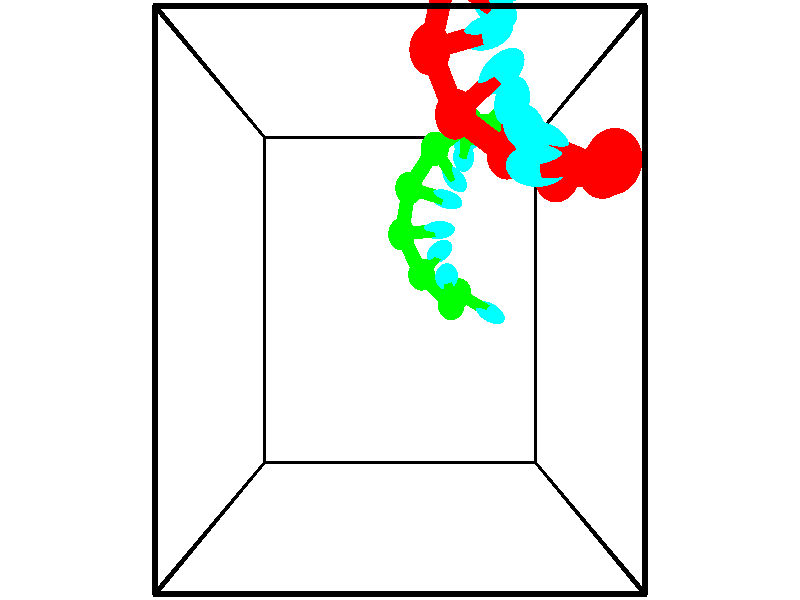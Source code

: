 // switches for output
#declare DRAW_BASES = 1; // possible values are 0, 1; only relevant for DNA ribbons
#declare DRAW_BASES_TYPE = 3; // possible values are 1, 2, 3; only relevant for DNA ribbons
#declare DRAW_FOG = 0; // set to 1 to enable fog

#include "colors.inc"

#include "transforms.inc"
background { rgb <1, 1, 1>}

#default {
   normal{
       ripples 0.25
       frequency 0.20
       turbulence 0.2
       lambda 5
   }
	finish {
		phong 0.1
		phong_size 40.
	}
}

// original window dimensions: 1024x640


// camera settings

camera {
	sky <-0, 1, 0>
	up <-0, 1, 0>
	right 1.6 * <1, 0, 0>
	location <2.5, 2.5, 11.1562>
	look_at <2.5, 2.5, 2.5>
	direction <0, 0, -8.6562>
	angle 67.0682
}


# declare cpy_camera_pos = <2.5, 2.5, 11.1562>;
# if (DRAW_FOG = 1)
fog {
	fog_type 2
	up vnormalize(cpy_camera_pos)
	color rgbt<1,1,1,0.3>
	distance 1e-5
	fog_alt 3e-3
	fog_offset 4
}
# end


// LIGHTS

# declare lum = 6;
global_settings {
	ambient_light rgb lum * <0.05, 0.05, 0.05>
	max_trace_level 15
}# declare cpy_direct_light_amount = 0.25;
light_source
{	1000 * <-1, -1, 1>,
	rgb lum * cpy_direct_light_amount
	parallel
}

light_source
{	1000 * <1, 1, -1>,
	rgb lum * cpy_direct_light_amount
	parallel
}

// strand 0

// nucleotide -1

// particle -1
sphere {
	<3.676119, 6.145340, 4.273015> 0.250000
	pigment { color rgbt <1,0,0,0> }
	no_shadow
}
cylinder {
	<3.781704, 5.964067, 3.932440>,  <3.845055, 5.855304, 3.728094>, 0.100000
	pigment { color rgbt <1,0,0,0> }
	no_shadow
}
cylinder {
	<3.781704, 5.964067, 3.932440>,  <3.676119, 6.145340, 4.273015>, 0.100000
	pigment { color rgbt <1,0,0,0> }
	no_shadow
}

// particle -1
sphere {
	<3.781704, 5.964067, 3.932440> 0.100000
	pigment { color rgbt <1,0,0,0> }
	no_shadow
}
sphere {
	0, 1
	scale<0.080000,0.200000,0.300000>
	matrix <-0.180091, -0.890381, 0.418078,
		-0.947571, 0.042980, -0.316641,
		0.263962, -0.453183, -0.851439,
		3.860893, 5.828113, 3.677008>
	pigment { color rgbt <0,1,1,0> }
	no_shadow
}
cylinder {
	<3.050964, 5.725572, 4.046138>,  <3.676119, 6.145340, 4.273015>, 0.130000
	pigment { color rgbt <1,0,0,0> }
	no_shadow
}

// nucleotide -1

// particle -1
sphere {
	<3.050964, 5.725572, 4.046138> 0.250000
	pigment { color rgbt <1,0,0,0> }
	no_shadow
}
cylinder {
	<3.396458, 5.572344, 3.915159>,  <3.603754, 5.480407, 3.836572>, 0.100000
	pigment { color rgbt <1,0,0,0> }
	no_shadow
}
cylinder {
	<3.396458, 5.572344, 3.915159>,  <3.050964, 5.725572, 4.046138>, 0.100000
	pigment { color rgbt <1,0,0,0> }
	no_shadow
}

// particle -1
sphere {
	<3.396458, 5.572344, 3.915159> 0.100000
	pigment { color rgbt <1,0,0,0> }
	no_shadow
}
sphere {
	0, 1
	scale<0.080000,0.200000,0.300000>
	matrix <-0.219718, -0.871008, 0.439397,
		-0.453528, -0.307576, -0.836486,
		0.863734, -0.383070, -0.327447,
		3.655578, 5.457423, 3.816925>
	pigment { color rgbt <0,1,1,0> }
	no_shadow
}
cylinder {
	<2.864306, 5.030983, 3.841300>,  <3.050964, 5.725572, 4.046138>, 0.130000
	pigment { color rgbt <1,0,0,0> }
	no_shadow
}

// nucleotide -1

// particle -1
sphere {
	<2.864306, 5.030983, 3.841300> 0.250000
	pigment { color rgbt <1,0,0,0> }
	no_shadow
}
cylinder {
	<3.245056, 5.085968, 3.950872>,  <3.473506, 5.118959, 4.016615>, 0.100000
	pigment { color rgbt <1,0,0,0> }
	no_shadow
}
cylinder {
	<3.245056, 5.085968, 3.950872>,  <2.864306, 5.030983, 3.841300>, 0.100000
	pigment { color rgbt <1,0,0,0> }
	no_shadow
}

// particle -1
sphere {
	<3.245056, 5.085968, 3.950872> 0.100000
	pigment { color rgbt <1,0,0,0> }
	no_shadow
}
sphere {
	0, 1
	scale<0.080000,0.200000,0.300000>
	matrix <-0.014170, -0.873083, 0.487366,
		0.306158, -0.467794, -0.829118,
		0.951875, 0.137462, 0.273930,
		3.530619, 5.127207, 4.033051>
	pigment { color rgbt <0,1,1,0> }
	no_shadow
}
cylinder {
	<3.179615, 4.393890, 3.758772>,  <2.864306, 5.030983, 3.841300>, 0.130000
	pigment { color rgbt <1,0,0,0> }
	no_shadow
}

// nucleotide -1

// particle -1
sphere {
	<3.179615, 4.393890, 3.758772> 0.250000
	pigment { color rgbt <1,0,0,0> }
	no_shadow
}
cylinder {
	<3.462669, 4.574730, 3.975975>,  <3.632502, 4.683234, 4.106297>, 0.100000
	pigment { color rgbt <1,0,0,0> }
	no_shadow
}
cylinder {
	<3.462669, 4.574730, 3.975975>,  <3.179615, 4.393890, 3.758772>, 0.100000
	pigment { color rgbt <1,0,0,0> }
	no_shadow
}

// particle -1
sphere {
	<3.462669, 4.574730, 3.975975> 0.100000
	pigment { color rgbt <1,0,0,0> }
	no_shadow
}
sphere {
	0, 1
	scale<0.080000,0.200000,0.300000>
	matrix <0.046403, -0.796581, 0.602748,
		0.705051, -0.401329, -0.584669,
		0.707637, 0.452099, 0.543007,
		3.674960, 4.710360, 4.138877>
	pigment { color rgbt <0,1,1,0> }
	no_shadow
}
cylinder {
	<3.814627, 3.981807, 3.771047>,  <3.179615, 4.393890, 3.758772>, 0.130000
	pigment { color rgbt <1,0,0,0> }
	no_shadow
}

// nucleotide -1

// particle -1
sphere {
	<3.814627, 3.981807, 3.771047> 0.250000
	pigment { color rgbt <1,0,0,0> }
	no_shadow
}
cylinder {
	<3.783901, 4.195507, 4.107779>,  <3.765466, 4.323727, 4.309817>, 0.100000
	pigment { color rgbt <1,0,0,0> }
	no_shadow
}
cylinder {
	<3.783901, 4.195507, 4.107779>,  <3.814627, 3.981807, 3.771047>, 0.100000
	pigment { color rgbt <1,0,0,0> }
	no_shadow
}

// particle -1
sphere {
	<3.783901, 4.195507, 4.107779> 0.100000
	pigment { color rgbt <1,0,0,0> }
	no_shadow
}
sphere {
	0, 1
	scale<0.080000,0.200000,0.300000>
	matrix <0.065209, -0.839823, 0.538929,
		0.994911, 0.096292, 0.029673,
		-0.076815, 0.534251, 0.841828,
		3.760857, 4.355783, 4.360327>
	pigment { color rgbt <0,1,1,0> }
	no_shadow
}
cylinder {
	<4.287085, 3.679468, 4.275135>,  <3.814627, 3.981807, 3.771047>, 0.130000
	pigment { color rgbt <1,0,0,0> }
	no_shadow
}

// nucleotide -1

// particle -1
sphere {
	<4.287085, 3.679468, 4.275135> 0.250000
	pigment { color rgbt <1,0,0,0> }
	no_shadow
}
cylinder {
	<4.030743, 3.884403, 4.503805>,  <3.876937, 4.007364, 4.641007>, 0.100000
	pigment { color rgbt <1,0,0,0> }
	no_shadow
}
cylinder {
	<4.030743, 3.884403, 4.503805>,  <4.287085, 3.679468, 4.275135>, 0.100000
	pigment { color rgbt <1,0,0,0> }
	no_shadow
}

// particle -1
sphere {
	<4.030743, 3.884403, 4.503805> 0.100000
	pigment { color rgbt <1,0,0,0> }
	no_shadow
}
sphere {
	0, 1
	scale<0.080000,0.200000,0.300000>
	matrix <-0.029523, -0.760596, 0.648554,
		0.767093, 0.398752, 0.502558,
		-0.640856, 0.512338, 0.571676,
		3.838486, 4.038105, 4.675308>
	pigment { color rgbt <0,1,1,0> }
	no_shadow
}
cylinder {
	<4.596211, 3.621942, 4.934396>,  <4.287085, 3.679468, 4.275135>, 0.130000
	pigment { color rgbt <1,0,0,0> }
	no_shadow
}

// nucleotide -1

// particle -1
sphere {
	<4.596211, 3.621942, 4.934396> 0.250000
	pigment { color rgbt <1,0,0,0> }
	no_shadow
}
cylinder {
	<4.217079, 3.738787, 4.985449>,  <3.989600, 3.808893, 5.016080>, 0.100000
	pigment { color rgbt <1,0,0,0> }
	no_shadow
}
cylinder {
	<4.217079, 3.738787, 4.985449>,  <4.596211, 3.621942, 4.934396>, 0.100000
	pigment { color rgbt <1,0,0,0> }
	no_shadow
}

// particle -1
sphere {
	<4.217079, 3.738787, 4.985449> 0.100000
	pigment { color rgbt <1,0,0,0> }
	no_shadow
}
sphere {
	0, 1
	scale<0.080000,0.200000,0.300000>
	matrix <-0.144953, -0.751534, 0.643572,
		0.283914, 0.591496, 0.754669,
		-0.947830, 0.292111, 0.127632,
		3.932730, 3.826420, 5.023738>
	pigment { color rgbt <0,1,1,0> }
	no_shadow
}
cylinder {
	<4.436143, 3.548093, 5.663729>,  <4.596211, 3.621942, 4.934396>, 0.130000
	pigment { color rgbt <1,0,0,0> }
	no_shadow
}

// nucleotide -1

// particle -1
sphere {
	<4.436143, 3.548093, 5.663729> 0.250000
	pigment { color rgbt <1,0,0,0> }
	no_shadow
}
cylinder {
	<4.079876, 3.563913, 5.482557>,  <3.866116, 3.573406, 5.373854>, 0.100000
	pigment { color rgbt <1,0,0,0> }
	no_shadow
}
cylinder {
	<4.079876, 3.563913, 5.482557>,  <4.436143, 3.548093, 5.663729>, 0.100000
	pigment { color rgbt <1,0,0,0> }
	no_shadow
}

// particle -1
sphere {
	<4.079876, 3.563913, 5.482557> 0.100000
	pigment { color rgbt <1,0,0,0> }
	no_shadow
}
sphere {
	0, 1
	scale<0.080000,0.200000,0.300000>
	matrix <-0.343534, -0.711099, 0.613451,
		-0.297815, 0.701978, 0.646940,
		-0.890669, 0.039551, -0.452929,
		3.812675, 3.575778, 5.346678>
	pigment { color rgbt <0,1,1,0> }
	no_shadow
}
// strand 1

// nucleotide -1

// particle -1
sphere {
	<3.644736, 2.607334, -0.658287> 0.250000
	pigment { color rgbt <0,1,0,0> }
	no_shadow
}
cylinder {
	<3.977730, 2.431168, -0.523825>,  <4.177526, 2.325468, -0.443147>, 0.100000
	pigment { color rgbt <0,1,0,0> }
	no_shadow
}
cylinder {
	<3.977730, 2.431168, -0.523825>,  <3.644736, 2.607334, -0.658287>, 0.100000
	pigment { color rgbt <0,1,0,0> }
	no_shadow
}

// particle -1
sphere {
	<3.977730, 2.431168, -0.523825> 0.100000
	pigment { color rgbt <0,1,0,0> }
	no_shadow
}
sphere {
	0, 1
	scale<0.080000,0.200000,0.300000>
	matrix <0.098524, 0.714734, 0.692422,
		-0.545216, -0.543312, 0.638397,
		0.832486, -0.440417, 0.336155,
		4.227476, 2.299042, -0.422978>
	pigment { color rgbt <0,1,1,0> }
	no_shadow
}
cylinder {
	<3.444877, 2.439410, 0.012964>,  <3.644736, 2.607334, -0.658287>, 0.130000
	pigment { color rgbt <0,1,0,0> }
	no_shadow
}

// nucleotide -1

// particle -1
sphere {
	<3.444877, 2.439410, 0.012964> 0.250000
	pigment { color rgbt <0,1,0,0> }
	no_shadow
}
cylinder {
	<3.372055, 2.667179, 0.333616>,  <3.328362, 2.803841, 0.526008>, 0.100000
	pigment { color rgbt <0,1,0,0> }
	no_shadow
}
cylinder {
	<3.372055, 2.667179, 0.333616>,  <3.444877, 2.439410, 0.012964>, 0.100000
	pigment { color rgbt <0,1,0,0> }
	no_shadow
}

// particle -1
sphere {
	<3.372055, 2.667179, 0.333616> 0.100000
	pigment { color rgbt <0,1,0,0> }
	no_shadow
}
sphere {
	0, 1
	scale<0.080000,0.200000,0.300000>
	matrix <-0.159787, 0.787287, -0.595522,
		-0.970219, -0.236507, -0.052343,
		-0.182054, 0.569423, 0.801632,
		3.317439, 2.838006, 0.574106>
	pigment { color rgbt <0,1,1,0> }
	no_shadow
}
cylinder {
	<2.904239, 2.897466, -0.188351>,  <3.444877, 2.439410, 0.012964>, 0.130000
	pigment { color rgbt <0,1,0,0> }
	no_shadow
}

// nucleotide -1

// particle -1
sphere {
	<2.904239, 2.897466, -0.188351> 0.250000
	pigment { color rgbt <0,1,0,0> }
	no_shadow
}
cylinder {
	<3.076111, 3.081829, 0.122246>,  <3.179234, 3.192447, 0.308604>, 0.100000
	pigment { color rgbt <0,1,0,0> }
	no_shadow
}
cylinder {
	<3.076111, 3.081829, 0.122246>,  <2.904239, 2.897466, -0.188351>, 0.100000
	pigment { color rgbt <0,1,0,0> }
	no_shadow
}

// particle -1
sphere {
	<3.076111, 3.081829, 0.122246> 0.100000
	pigment { color rgbt <0,1,0,0> }
	no_shadow
}
sphere {
	0, 1
	scale<0.080000,0.200000,0.300000>
	matrix <-0.027988, 0.866305, -0.498730,
		-0.902547, 0.192562, 0.385134,
		0.429680, 0.460907, 0.776492,
		3.205015, 3.220101, 0.355193>
	pigment { color rgbt <0,1,1,0> }
	no_shadow
}
cylinder {
	<2.530869, 3.516501, -0.041072>,  <2.904239, 2.897466, -0.188351>, 0.130000
	pigment { color rgbt <0,1,0,0> }
	no_shadow
}

// nucleotide -1

// particle -1
sphere {
	<2.530869, 3.516501, -0.041072> 0.250000
	pigment { color rgbt <0,1,0,0> }
	no_shadow
}
cylinder {
	<2.915337, 3.541847, 0.066364>,  <3.146017, 3.557055, 0.130826>, 0.100000
	pigment { color rgbt <0,1,0,0> }
	no_shadow
}
cylinder {
	<2.915337, 3.541847, 0.066364>,  <2.530869, 3.516501, -0.041072>, 0.100000
	pigment { color rgbt <0,1,0,0> }
	no_shadow
}

// particle -1
sphere {
	<2.915337, 3.541847, 0.066364> 0.100000
	pigment { color rgbt <0,1,0,0> }
	no_shadow
}
sphere {
	0, 1
	scale<0.080000,0.200000,0.300000>
	matrix <0.083509, 0.860866, -0.501932,
		-0.263026, 0.504870, 0.822146,
		0.961168, 0.063365, 0.268591,
		3.203687, 3.560857, 0.146942>
	pigment { color rgbt <0,1,1,0> }
	no_shadow
}
cylinder {
	<2.664163, 4.198537, 0.143935>,  <2.530869, 3.516501, -0.041072>, 0.130000
	pigment { color rgbt <0,1,0,0> }
	no_shadow
}

// nucleotide -1

// particle -1
sphere {
	<2.664163, 4.198537, 0.143935> 0.250000
	pigment { color rgbt <0,1,0,0> }
	no_shadow
}
cylinder {
	<3.052231, 4.101604, 0.146654>,  <3.285072, 4.043445, 0.148286>, 0.100000
	pigment { color rgbt <0,1,0,0> }
	no_shadow
}
cylinder {
	<3.052231, 4.101604, 0.146654>,  <2.664163, 4.198537, 0.143935>, 0.100000
	pigment { color rgbt <0,1,0,0> }
	no_shadow
}

// particle -1
sphere {
	<3.052231, 4.101604, 0.146654> 0.100000
	pigment { color rgbt <0,1,0,0> }
	no_shadow
}
sphere {
	0, 1
	scale<0.080000,0.200000,0.300000>
	matrix <0.215599, 0.849645, -0.481269,
		0.110850, 0.468378, 0.876547,
		0.970170, -0.242331, 0.006799,
		3.343282, 4.028905, 0.148694>
	pigment { color rgbt <0,1,1,0> }
	no_shadow
}
cylinder {
	<3.117109, 4.737823, 0.432688>,  <2.664163, 4.198537, 0.143935>, 0.130000
	pigment { color rgbt <0,1,0,0> }
	no_shadow
}

// nucleotide -1

// particle -1
sphere {
	<3.117109, 4.737823, 0.432688> 0.250000
	pigment { color rgbt <0,1,0,0> }
	no_shadow
}
cylinder {
	<3.342781, 4.523834, 0.181131>,  <3.478184, 4.395441, 0.030197>, 0.100000
	pigment { color rgbt <0,1,0,0> }
	no_shadow
}
cylinder {
	<3.342781, 4.523834, 0.181131>,  <3.117109, 4.737823, 0.432688>, 0.100000
	pigment { color rgbt <0,1,0,0> }
	no_shadow
}

// particle -1
sphere {
	<3.342781, 4.523834, 0.181131> 0.100000
	pigment { color rgbt <0,1,0,0> }
	no_shadow
}
sphere {
	0, 1
	scale<0.080000,0.200000,0.300000>
	matrix <0.283053, 0.840855, -0.461351,
		0.775617, 0.082275, 0.625819,
		0.564180, -0.534972, -0.628893,
		3.512035, 4.363343, -0.007536>
	pigment { color rgbt <0,1,1,0> }
	no_shadow
}
cylinder {
	<3.712058, 5.127464, 0.407582>,  <3.117109, 4.737823, 0.432688>, 0.130000
	pigment { color rgbt <0,1,0,0> }
	no_shadow
}

// nucleotide -1

// particle -1
sphere {
	<3.712058, 5.127464, 0.407582> 0.250000
	pigment { color rgbt <0,1,0,0> }
	no_shadow
}
cylinder {
	<3.700668, 4.900070, 0.078701>,  <3.693835, 4.763634, -0.118627>, 0.100000
	pigment { color rgbt <0,1,0,0> }
	no_shadow
}
cylinder {
	<3.700668, 4.900070, 0.078701>,  <3.712058, 5.127464, 0.407582>, 0.100000
	pigment { color rgbt <0,1,0,0> }
	no_shadow
}

// particle -1
sphere {
	<3.700668, 4.900070, 0.078701> 0.100000
	pigment { color rgbt <0,1,0,0> }
	no_shadow
}
sphere {
	0, 1
	scale<0.080000,0.200000,0.300000>
	matrix <0.307825, 0.777576, -0.548289,
		0.951017, -0.268706, 0.152854,
		-0.028473, -0.568484, -0.822202,
		3.692127, 4.729525, -0.167959>
	pigment { color rgbt <0,1,1,0> }
	no_shadow
}
cylinder {
	<4.353586, 5.221935, 0.010888>,  <3.712058, 5.127464, 0.407582>, 0.130000
	pigment { color rgbt <0,1,0,0> }
	no_shadow
}

// nucleotide -1

// particle -1
sphere {
	<4.353586, 5.221935, 0.010888> 0.250000
	pigment { color rgbt <0,1,0,0> }
	no_shadow
}
cylinder {
	<4.035553, 5.113720, -0.206240>,  <3.844733, 5.048790, -0.336517>, 0.100000
	pigment { color rgbt <0,1,0,0> }
	no_shadow
}
cylinder {
	<4.035553, 5.113720, -0.206240>,  <4.353586, 5.221935, 0.010888>, 0.100000
	pigment { color rgbt <0,1,0,0> }
	no_shadow
}

// particle -1
sphere {
	<4.035553, 5.113720, -0.206240> 0.100000
	pigment { color rgbt <0,1,0,0> }
	no_shadow
}
sphere {
	0, 1
	scale<0.080000,0.200000,0.300000>
	matrix <0.075348, 0.844007, -0.531012,
		0.601803, -0.463099, -0.650671,
		-0.795082, -0.270538, -0.542820,
		3.797029, 5.032558, -0.369086>
	pigment { color rgbt <0,1,1,0> }
	no_shadow
}
// box output
cylinder {
	<0.000000, 0.000000, 0.000000>,  <5.000000, 0.000000, 0.000000>, 0.025000
	pigment { color rgbt <0,0,0,0> }
	no_shadow
}
cylinder {
	<0.000000, 0.000000, 0.000000>,  <0.000000, 5.000000, 0.000000>, 0.025000
	pigment { color rgbt <0,0,0,0> }
	no_shadow
}
cylinder {
	<0.000000, 0.000000, 0.000000>,  <0.000000, 0.000000, 5.000000>, 0.025000
	pigment { color rgbt <0,0,0,0> }
	no_shadow
}
cylinder {
	<5.000000, 5.000000, 5.000000>,  <0.000000, 5.000000, 5.000000>, 0.025000
	pigment { color rgbt <0,0,0,0> }
	no_shadow
}
cylinder {
	<5.000000, 5.000000, 5.000000>,  <5.000000, 0.000000, 5.000000>, 0.025000
	pigment { color rgbt <0,0,0,0> }
	no_shadow
}
cylinder {
	<5.000000, 5.000000, 5.000000>,  <5.000000, 5.000000, 0.000000>, 0.025000
	pigment { color rgbt <0,0,0,0> }
	no_shadow
}
cylinder {
	<0.000000, 0.000000, 5.000000>,  <0.000000, 5.000000, 5.000000>, 0.025000
	pigment { color rgbt <0,0,0,0> }
	no_shadow
}
cylinder {
	<0.000000, 0.000000, 5.000000>,  <5.000000, 0.000000, 5.000000>, 0.025000
	pigment { color rgbt <0,0,0,0> }
	no_shadow
}
cylinder {
	<5.000000, 5.000000, 0.000000>,  <0.000000, 5.000000, 0.000000>, 0.025000
	pigment { color rgbt <0,0,0,0> }
	no_shadow
}
cylinder {
	<5.000000, 5.000000, 0.000000>,  <5.000000, 0.000000, 0.000000>, 0.025000
	pigment { color rgbt <0,0,0,0> }
	no_shadow
}
cylinder {
	<5.000000, 0.000000, 5.000000>,  <5.000000, 0.000000, 0.000000>, 0.025000
	pigment { color rgbt <0,0,0,0> }
	no_shadow
}
cylinder {
	<0.000000, 5.000000, 0.000000>,  <0.000000, 5.000000, 5.000000>, 0.025000
	pigment { color rgbt <0,0,0,0> }
	no_shadow
}
// end of box output
